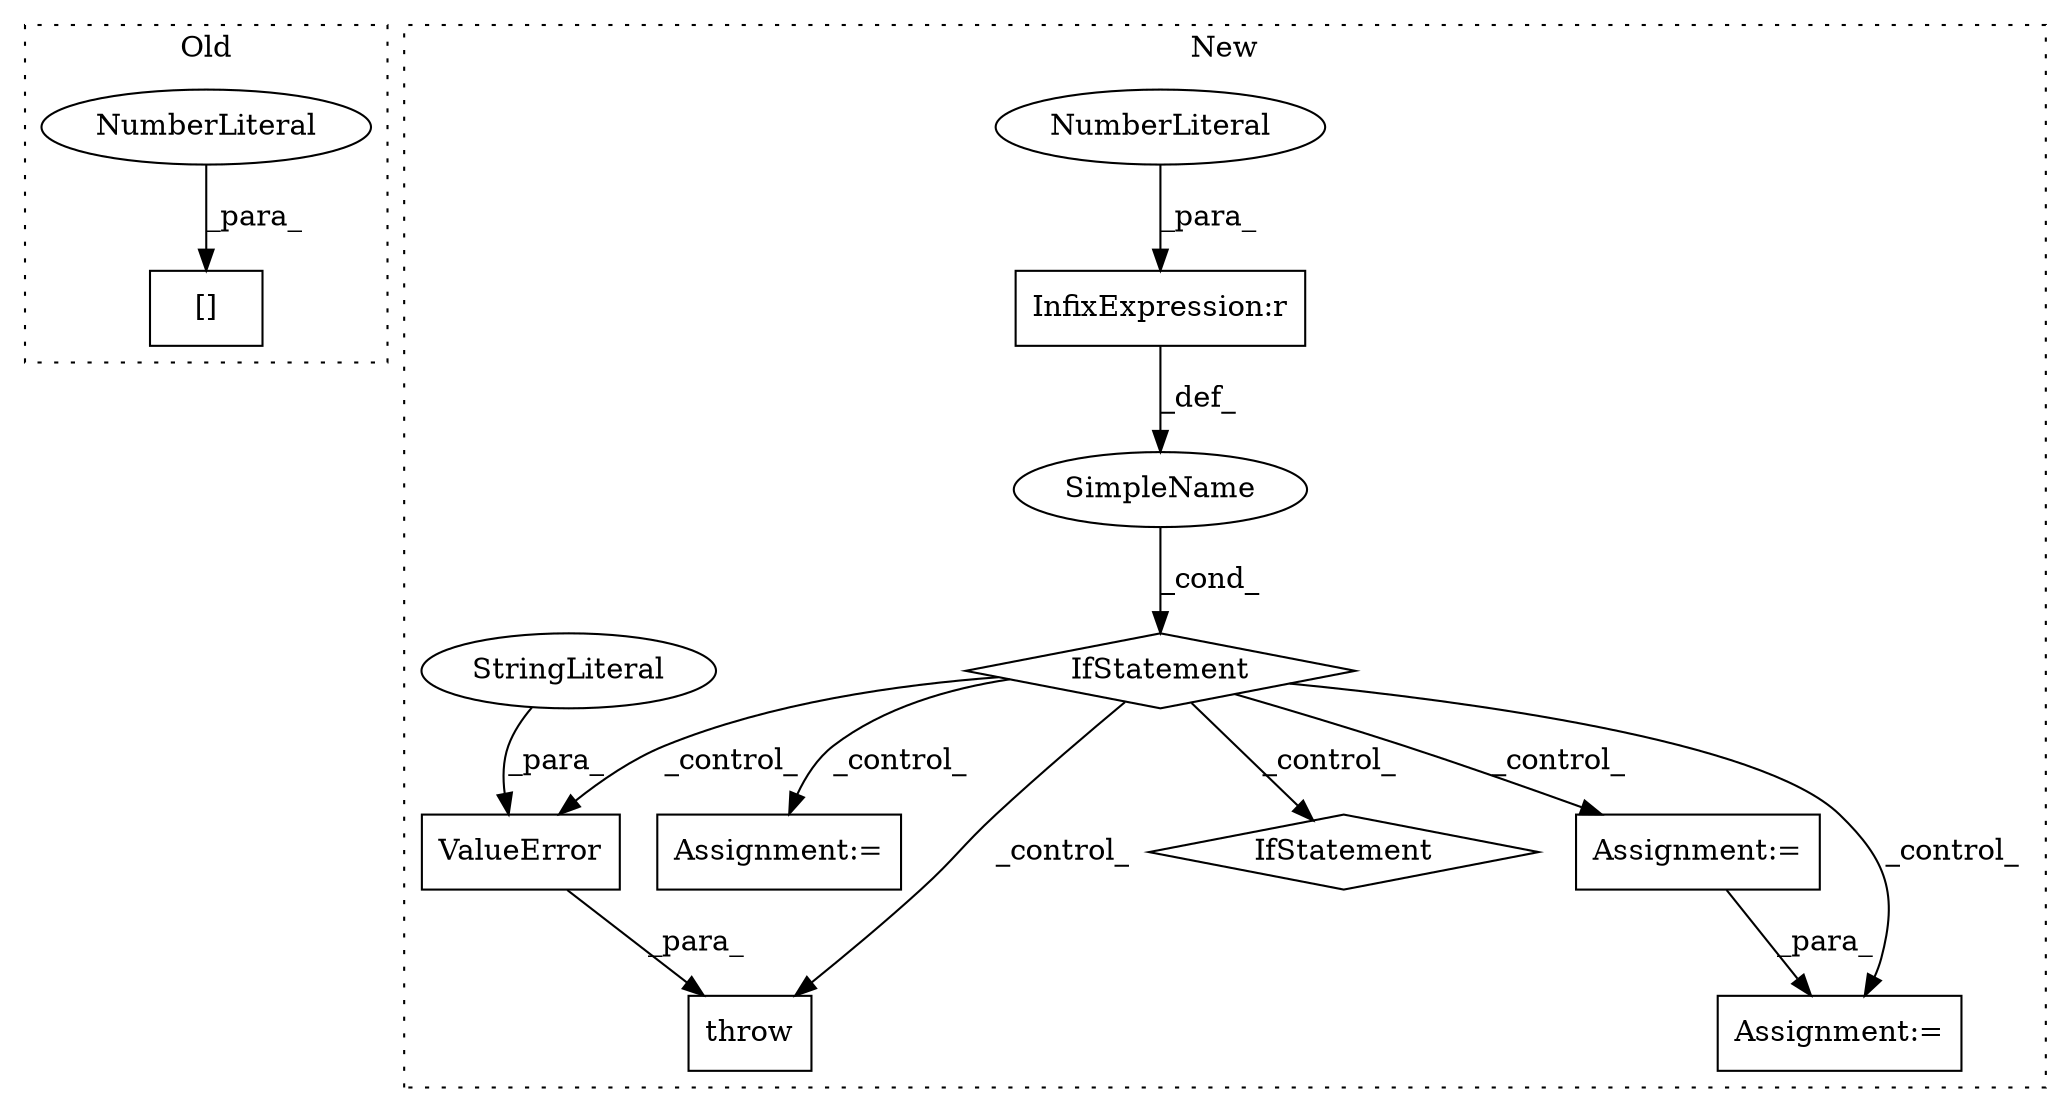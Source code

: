 digraph G {
subgraph cluster0 {
1 [label="[]" a="2" s="2177,2238" l="60,1" shape="box"];
11 [label="NumberLiteral" a="34" s="2237" l="1" shape="ellipse"];
label = "Old";
style="dotted";
}
subgraph cluster1 {
2 [label="ValueError" a="32" s="4255,4302" l="11,1" shape="box"];
3 [label="throw" a="53" s="4249" l="6" shape="box"];
4 [label="SimpleName" a="42" s="" l="" shape="ellipse"];
5 [label="IfStatement" a="25" s="3689,3708" l="4,2" shape="diamond"];
6 [label="InfixExpression:r" a="27" s="3703" l="4" shape="box"];
7 [label="StringLiteral" a="45" s="4266" l="36" shape="ellipse"];
8 [label="Assignment:=" a="7" s="3844" l="32" shape="box"];
9 [label="NumberLiteral" a="34" s="3707" l="1" shape="ellipse"];
10 [label="Assignment:=" a="7" s="4162" l="29" shape="box"];
12 [label="Assignment:=" a="7" s="3722" l="14" shape="box"];
13 [label="IfStatement" a="25" s="3844" l="32" shape="diamond"];
label = "New";
style="dotted";
}
2 -> 3 [label="_para_"];
4 -> 5 [label="_cond_"];
5 -> 10 [label="_control_"];
5 -> 2 [label="_control_"];
5 -> 13 [label="_control_"];
5 -> 12 [label="_control_"];
5 -> 3 [label="_control_"];
5 -> 8 [label="_control_"];
6 -> 4 [label="_def_"];
7 -> 2 [label="_para_"];
8 -> 12 [label="_para_"];
9 -> 6 [label="_para_"];
11 -> 1 [label="_para_"];
}